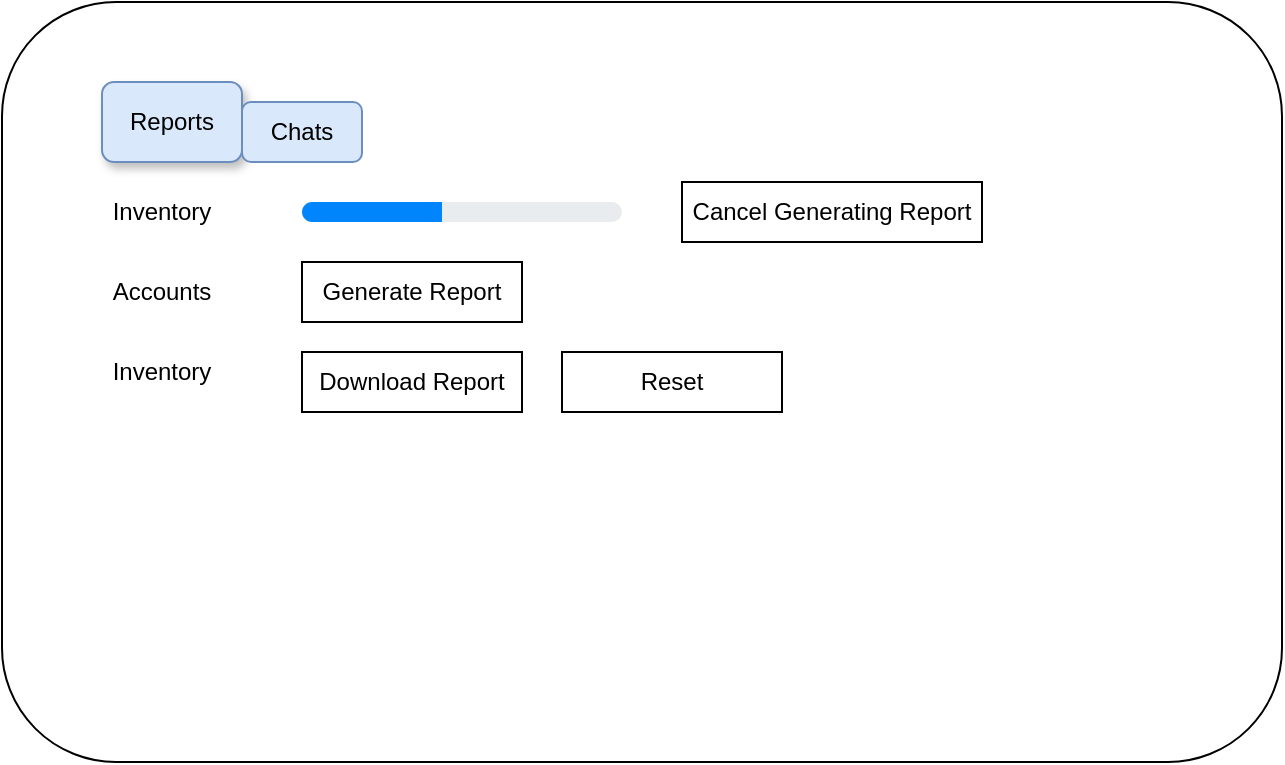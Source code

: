 <mxfile version="20.2.3" type="device" pages="2"><diagram id="i24bTfTszeExhGSr3IlB" name="Reports"><mxGraphModel dx="865" dy="534" grid="1" gridSize="10" guides="1" tooltips="1" connect="1" arrows="1" fold="1" page="1" pageScale="1" pageWidth="850" pageHeight="1100" math="0" shadow="0"><root><mxCell id="0"/><mxCell id="1" parent="0"/><mxCell id="1yIp8K0jZ_4_TP4Laj-e-1" value="" style="rounded=1;whiteSpace=wrap;html=1;" vertex="1" parent="1"><mxGeometry x="50" y="80" width="640" height="380" as="geometry"/></mxCell><mxCell id="1yIp8K0jZ_4_TP4Laj-e-2" value="Reports" style="text;html=1;strokeColor=#6c8ebf;fillColor=#dae8fc;align=center;verticalAlign=middle;whiteSpace=wrap;rounded=1;shadow=1;" vertex="1" parent="1"><mxGeometry x="100" y="120" width="70" height="40" as="geometry"/></mxCell><mxCell id="1yIp8K0jZ_4_TP4Laj-e-4" value="Inventory" style="text;html=1;strokeColor=none;fillColor=none;align=center;verticalAlign=middle;whiteSpace=wrap;rounded=0;" vertex="1" parent="1"><mxGeometry x="100" y="170" width="60" height="30" as="geometry"/></mxCell><mxCell id="1yIp8K0jZ_4_TP4Laj-e-5" value="" style="html=1;shadow=0;dashed=0;shape=mxgraph.bootstrap.rrect;rSize=5;fillColor=#E9ECEF;strokeColor=none;rounded=0;" vertex="1" parent="1"><mxGeometry x="200" y="180" width="160" height="10" as="geometry"/></mxCell><mxCell id="1yIp8K0jZ_4_TP4Laj-e-6" value="" style="html=1;shadow=0;dashed=0;shape=mxgraph.bootstrap.leftButton;rSize=5;fillColor=#0085FC;strokeColor=none;resizeHeight=1;rounded=0;" vertex="1" parent="1yIp8K0jZ_4_TP4Laj-e-5"><mxGeometry width="70" height="10" relative="1" as="geometry"/></mxCell><mxCell id="1yIp8K0jZ_4_TP4Laj-e-8" value="Accounts" style="text;html=1;strokeColor=none;fillColor=none;align=center;verticalAlign=middle;whiteSpace=wrap;rounded=0;" vertex="1" parent="1"><mxGeometry x="100" y="210" width="60" height="30" as="geometry"/></mxCell><mxCell id="1yIp8K0jZ_4_TP4Laj-e-9" value="Generate Report" style="text;html=1;strokeColor=default;fillColor=none;align=center;verticalAlign=middle;whiteSpace=wrap;rounded=0;" vertex="1" parent="1"><mxGeometry x="200" y="210" width="110" height="30" as="geometry"/></mxCell><mxCell id="1yIp8K0jZ_4_TP4Laj-e-10" value="Cancel Generating Report" style="text;html=1;strokeColor=default;fillColor=none;align=center;verticalAlign=middle;whiteSpace=wrap;rounded=0;" vertex="1" parent="1"><mxGeometry x="390" y="170" width="150" height="30" as="geometry"/></mxCell><mxCell id="1yIp8K0jZ_4_TP4Laj-e-12" value="Inventory" style="text;html=1;strokeColor=none;fillColor=none;align=center;verticalAlign=middle;whiteSpace=wrap;rounded=0;" vertex="1" parent="1"><mxGeometry x="100" y="250" width="60" height="30" as="geometry"/></mxCell><mxCell id="1yIp8K0jZ_4_TP4Laj-e-15" value="Download Report" style="text;html=1;strokeColor=default;fillColor=none;align=center;verticalAlign=middle;whiteSpace=wrap;rounded=0;" vertex="1" parent="1"><mxGeometry x="200" y="255" width="110" height="30" as="geometry"/></mxCell><mxCell id="ZU3zBRR-LNwYs-J3wiik-1" value="Chats" style="text;html=1;strokeColor=#6c8ebf;fillColor=#dae8fc;align=center;verticalAlign=middle;whiteSpace=wrap;rounded=1;" vertex="1" parent="1"><mxGeometry x="170" y="130" width="60" height="30" as="geometry"/></mxCell><mxCell id="TDyXRtqLvbAGevvXCSh8-1" value="Reset" style="text;html=1;strokeColor=default;fillColor=none;align=center;verticalAlign=middle;whiteSpace=wrap;rounded=0;" vertex="1" parent="1"><mxGeometry x="330" y="255" width="110" height="30" as="geometry"/></mxCell></root></mxGraphModel></diagram><diagram name="Chats" id="4987Fjk2QyFL0fdudGQR"><mxGraphModel dx="830" dy="513" grid="1" gridSize="10" guides="1" tooltips="1" connect="1" arrows="1" fold="1" page="1" pageScale="1" pageWidth="850" pageHeight="1100" math="0" shadow="0"><root><mxCell id="gJQhLIwHKPDtn3pml8-h-0"/><mxCell id="gJQhLIwHKPDtn3pml8-h-1" parent="gJQhLIwHKPDtn3pml8-h-0"/><mxCell id="gJQhLIwHKPDtn3pml8-h-2" value="" style="rounded=1;whiteSpace=wrap;html=1;" vertex="1" parent="gJQhLIwHKPDtn3pml8-h-1"><mxGeometry x="50" y="80" width="640" height="380" as="geometry"/></mxCell><mxCell id="gJQhLIwHKPDtn3pml8-h-3" value="Chats" style="text;html=1;strokeColor=#6c8ebf;fillColor=#dae8fc;align=center;verticalAlign=middle;whiteSpace=wrap;rounded=1;shadow=1;" vertex="1" parent="gJQhLIwHKPDtn3pml8-h-1"><mxGeometry x="160" y="120" width="70" height="40" as="geometry"/></mxCell><mxCell id="gJQhLIwHKPDtn3pml8-h-12" value="Reports" style="text;html=1;strokeColor=#6c8ebf;fillColor=#dae8fc;align=center;verticalAlign=middle;whiteSpace=wrap;rounded=1;" vertex="1" parent="gJQhLIwHKPDtn3pml8-h-1"><mxGeometry x="100" y="130" width="60" height="30" as="geometry"/></mxCell><mxCell id="gULdZe-i-Ih63x_D1zDY-0" value="User" style="fillColor=none;strokeColor=none;html=1;fontSize=11;fontStyle=0;align=left;fontColor=#596780;fontStyle=1;fontSize=11;rounded=1;shadow=1;" vertex="1" parent="gJQhLIwHKPDtn3pml8-h-1"><mxGeometry x="100" y="170" width="240" height="20" as="geometry"/></mxCell><mxCell id="gULdZe-i-Ih63x_D1zDY-1" value="" style="rounded=1;arcSize=9;fillColor=#F7F8F9;align=left;spacingLeft=5;strokeColor=#DEE1E6;html=1;strokeWidth=2;fontSize=12;shadow=1;" vertex="1" parent="gJQhLIwHKPDtn3pml8-h-1"><mxGeometry x="100" y="195" width="200" height="15" as="geometry"/></mxCell><mxCell id="gULdZe-i-Ih63x_D1zDY-3" value="" style="line;strokeWidth=2;html=1;rounded=1;shadow=1;fillColor=none;" vertex="1" parent="gJQhLIwHKPDtn3pml8-h-1"><mxGeometry x="100" y="250" width="200" height="10" as="geometry"/></mxCell><mxCell id="gULdZe-i-Ih63x_D1zDY-5" value="Announcements" style="strokeWidth=1;shadow=0;dashed=0;align=center;html=1;shape=mxgraph.mockup.text.textBox;fontColor=#666666;align=left;fontSize=17;spacingLeft=4;spacingTop=-3;strokeColor=#666666;mainText=;rounded=1;fillColor=none;" vertex="1" parent="gJQhLIwHKPDtn3pml8-h-1"><mxGeometry x="100" y="270" width="200" height="30" as="geometry"/></mxCell></root></mxGraphModel></diagram></mxfile>